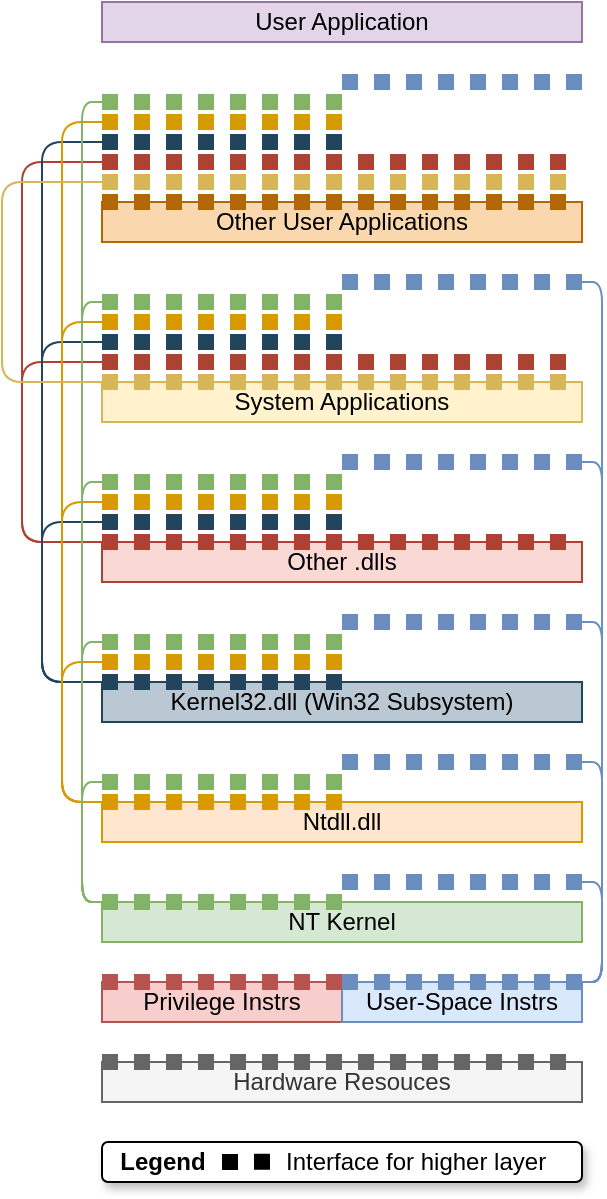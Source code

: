 <mxfile compressed="false" version="13.3.9" type="device">
  <diagram id="SuTt-NehiLuuTij5P4sI" name="Page-1">
    <mxGraphModel dx="865" dy="1630" grid="1" gridSize="10" guides="0" tooltips="1" connect="0" arrows="0" fold="1" page="1" pageScale="1" pageWidth="850" pageHeight="1100" math="0" shadow="0">
      <root>
        <mxCell id="0" />
        <mxCell id="1" parent="0" />
        <mxCell id="2WuyQpKn6ZRK7S6kR3wH-21" value="" style="endArrow=none;dashed=1;html=1;strokeWidth=8;dashPattern=1 1;fillColor=#dae8fc;strokeColor=#6c8ebf;" parent="1" edge="1">
          <mxGeometry width="50" height="50" relative="1" as="geometry">
            <mxPoint x="200" y="120" as="sourcePoint" />
            <mxPoint x="320" y="120" as="targetPoint" />
          </mxGeometry>
        </mxCell>
        <mxCell id="2WuyQpKn6ZRK7S6kR3wH-23" value="" style="endArrow=none;dashed=1;html=1;strokeWidth=8;dashPattern=1 1;fillColor=#d5e8d4;strokeColor=#82b366;" parent="1" edge="1">
          <mxGeometry width="50" height="50" relative="1" as="geometry">
            <mxPoint x="80" y="130" as="sourcePoint" />
            <mxPoint x="200" y="130" as="targetPoint" />
          </mxGeometry>
        </mxCell>
        <mxCell id="2WuyQpKn6ZRK7S6kR3wH-25" value="" style="endArrow=none;dashed=1;html=1;strokeWidth=8;dashPattern=1 1;fillColor=#ffe6cc;strokeColor=#d79b00;" parent="1" edge="1">
          <mxGeometry width="50" height="50" relative="1" as="geometry">
            <mxPoint x="80" y="140" as="sourcePoint" />
            <mxPoint x="200" y="140" as="targetPoint" />
          </mxGeometry>
        </mxCell>
        <mxCell id="2WuyQpKn6ZRK7S6kR3wH-27" value="" style="endArrow=none;dashed=1;html=1;strokeWidth=8;dashPattern=1 1;fillColor=#bac8d3;strokeColor=#23445d;" parent="1" edge="1">
          <mxGeometry width="50" height="50" relative="1" as="geometry">
            <mxPoint x="80" y="150" as="sourcePoint" />
            <mxPoint x="200" y="150" as="targetPoint" />
          </mxGeometry>
        </mxCell>
        <mxCell id="2WuyQpKn6ZRK7S6kR3wH-29" value="" style="endArrow=none;dashed=1;html=1;strokeWidth=8;dashPattern=1 1;fillColor=#fad9d5;strokeColor=#ae4132;" parent="1" edge="1">
          <mxGeometry width="50" height="50" relative="1" as="geometry">
            <mxPoint x="80" y="160" as="sourcePoint" />
            <mxPoint x="320" y="160" as="targetPoint" />
          </mxGeometry>
        </mxCell>
        <mxCell id="2WuyQpKn6ZRK7S6kR3wH-13" value="" style="endArrow=none;dashed=1;html=1;strokeWidth=8;dashPattern=1 1;fillColor=#dae8fc;strokeColor=#6c8ebf;" parent="1" edge="1">
          <mxGeometry width="50" height="50" relative="1" as="geometry">
            <mxPoint x="200" y="210" as="sourcePoint" />
            <mxPoint x="320" y="210" as="targetPoint" />
          </mxGeometry>
        </mxCell>
        <mxCell id="2WuyQpKn6ZRK7S6kR3wH-15" value="" style="endArrow=none;dashed=1;html=1;strokeWidth=8;dashPattern=1 1;fillColor=#d5e8d4;strokeColor=#82b366;" parent="1" edge="1">
          <mxGeometry width="50" height="50" relative="1" as="geometry">
            <mxPoint x="80" y="220" as="sourcePoint" />
            <mxPoint x="200" y="220" as="targetPoint" />
          </mxGeometry>
        </mxCell>
        <mxCell id="2WuyQpKn6ZRK7S6kR3wH-17" value="" style="endArrow=none;dashed=1;html=1;strokeWidth=8;dashPattern=1 1;fillColor=#ffe6cc;strokeColor=#d79b00;" parent="1" edge="1">
          <mxGeometry width="50" height="50" relative="1" as="geometry">
            <mxPoint x="80" y="230" as="sourcePoint" />
            <mxPoint x="200" y="230" as="targetPoint" />
          </mxGeometry>
        </mxCell>
        <mxCell id="2WuyQpKn6ZRK7S6kR3wH-19" value="" style="endArrow=none;dashed=1;html=1;strokeWidth=8;dashPattern=1 1;fillColor=#bac8d3;strokeColor=#23445d;" parent="1" edge="1">
          <mxGeometry width="50" height="50" relative="1" as="geometry">
            <mxPoint x="80" y="240" as="sourcePoint" />
            <mxPoint x="200" y="240" as="targetPoint" />
          </mxGeometry>
        </mxCell>
        <mxCell id="2WuyQpKn6ZRK7S6kR3wH-5" value="" style="endArrow=none;dashed=1;html=1;strokeWidth=8;dashPattern=1 1;fillColor=#dae8fc;strokeColor=#6c8ebf;" parent="1" edge="1">
          <mxGeometry width="50" height="50" relative="1" as="geometry">
            <mxPoint x="200" y="290" as="sourcePoint" />
            <mxPoint x="320" y="290" as="targetPoint" />
          </mxGeometry>
        </mxCell>
        <mxCell id="2WuyQpKn6ZRK7S6kR3wH-7" value="" style="endArrow=none;dashed=1;html=1;strokeWidth=8;dashPattern=1 1;fillColor=#d5e8d4;strokeColor=#82b366;" parent="1" edge="1">
          <mxGeometry width="50" height="50" relative="1" as="geometry">
            <mxPoint x="80" y="300" as="sourcePoint" />
            <mxPoint x="200" y="300" as="targetPoint" />
          </mxGeometry>
        </mxCell>
        <mxCell id="2WuyQpKn6ZRK7S6kR3wH-9" value="" style="endArrow=none;dashed=1;html=1;strokeWidth=8;dashPattern=1 1;fillColor=#ffe6cc;strokeColor=#d79b00;" parent="1" edge="1">
          <mxGeometry width="50" height="50" relative="1" as="geometry">
            <mxPoint x="80" y="310" as="sourcePoint" />
            <mxPoint x="200" y="310" as="targetPoint" />
          </mxGeometry>
        </mxCell>
        <mxCell id="rswDAVN-zbumqpKh8glA-41" value="" style="rounded=1;whiteSpace=wrap;html=1;shadow=1;" parent="1" vertex="1">
          <mxGeometry x="80" y="550" width="240" height="20" as="geometry" />
        </mxCell>
        <mxCell id="rswDAVN-zbumqpKh8glA-23" value="" style="endArrow=none;dashed=1;html=1;strokeWidth=8;dashPattern=1 1;fillColor=#dae8fc;strokeColor=#6c8ebf;" parent="1" edge="1">
          <mxGeometry width="50" height="50" relative="1" as="geometry">
            <mxPoint x="200" y="360" as="sourcePoint" />
            <mxPoint x="320" y="360" as="targetPoint" />
          </mxGeometry>
        </mxCell>
        <mxCell id="rswDAVN-zbumqpKh8glA-25" value="" style="endArrow=none;dashed=1;html=1;strokeWidth=8;dashPattern=1 1;fillColor=#d5e8d4;strokeColor=#82b366;" parent="1" edge="1">
          <mxGeometry width="50" height="50" relative="1" as="geometry">
            <mxPoint x="80" y="370" as="sourcePoint" />
            <mxPoint x="200" y="370" as="targetPoint" />
          </mxGeometry>
        </mxCell>
        <mxCell id="rswDAVN-zbumqpKh8glA-19" value="" style="endArrow=none;dashed=1;html=1;strokeWidth=8;dashPattern=1 1;fillColor=#dae8fc;strokeColor=#6c8ebf;" parent="1" edge="1">
          <mxGeometry width="50" height="50" relative="1" as="geometry">
            <mxPoint x="200" y="420" as="sourcePoint" />
            <mxPoint x="320" y="420" as="targetPoint" />
          </mxGeometry>
        </mxCell>
        <mxCell id="rswDAVN-zbumqpKh8glA-1" value="Hardware Resouces" style="rounded=0;whiteSpace=wrap;html=1;fillColor=#f5f5f5;strokeColor=#666666;fontColor=#333333;" parent="1" vertex="1">
          <mxGeometry x="80" y="510" width="240" height="20" as="geometry" />
        </mxCell>
        <mxCell id="rswDAVN-zbumqpKh8glA-2" value="Privilege Instrs" style="rounded=0;whiteSpace=wrap;html=1;fillColor=#f8cecc;strokeColor=#b85450;" parent="1" vertex="1">
          <mxGeometry x="80" y="470" width="120" height="20" as="geometry" />
        </mxCell>
        <mxCell id="rswDAVN-zbumqpKh8glA-3" value="User-Space Instrs" style="rounded=0;whiteSpace=wrap;html=1;fillColor=#dae8fc;strokeColor=#6c8ebf;" parent="1" vertex="1">
          <mxGeometry x="200" y="470" width="120" height="20" as="geometry" />
        </mxCell>
        <mxCell id="rswDAVN-zbumqpKh8glA-4" value="" style="endArrow=none;dashed=1;html=1;strokeWidth=8;dashPattern=1 1;fillColor=#f5f5f5;strokeColor=#666666;" parent="1" edge="1">
          <mxGeometry width="50" height="50" relative="1" as="geometry">
            <mxPoint x="80" y="510" as="sourcePoint" />
            <mxPoint x="320" y="510" as="targetPoint" />
          </mxGeometry>
        </mxCell>
        <mxCell id="rswDAVN-zbumqpKh8glA-7" value="NT Kernel" style="rounded=0;whiteSpace=wrap;html=1;fillColor=#d5e8d4;strokeColor=#82b366;" parent="1" vertex="1">
          <mxGeometry x="80" y="430" width="240" height="20" as="geometry" />
        </mxCell>
        <mxCell id="rswDAVN-zbumqpKh8glA-8" value="" style="endArrow=none;dashed=1;html=1;strokeWidth=8;dashPattern=1 1;fillColor=#f8cecc;strokeColor=#b85450;" parent="1" edge="1">
          <mxGeometry width="50" height="50" relative="1" as="geometry">
            <mxPoint x="80" y="470" as="sourcePoint" />
            <mxPoint x="200" y="470" as="targetPoint" />
          </mxGeometry>
        </mxCell>
        <mxCell id="rswDAVN-zbumqpKh8glA-9" value="" style="endArrow=none;dashed=1;html=1;strokeWidth=8;dashPattern=1 1;fillColor=#dae8fc;strokeColor=#6c8ebf;" parent="1" edge="1">
          <mxGeometry width="50" height="50" relative="1" as="geometry">
            <mxPoint x="200" y="470" as="sourcePoint" />
            <mxPoint x="320" y="470" as="targetPoint" />
          </mxGeometry>
        </mxCell>
        <mxCell id="rswDAVN-zbumqpKh8glA-17" value="" style="endArrow=none;dashed=1;html=1;strokeWidth=8;dashPattern=1 1;fillColor=#d5e8d4;strokeColor=#82b366;" parent="1" edge="1">
          <mxGeometry width="50" height="50" relative="1" as="geometry">
            <mxPoint x="80" y="430" as="sourcePoint" />
            <mxPoint x="200" y="430" as="targetPoint" />
          </mxGeometry>
        </mxCell>
        <mxCell id="rswDAVN-zbumqpKh8glA-20" value="Ntdll.dll" style="rounded=0;whiteSpace=wrap;html=1;fillColor=#ffe6cc;strokeColor=#d79b00;" parent="1" vertex="1">
          <mxGeometry x="80" y="380" width="240" height="20" as="geometry" />
        </mxCell>
        <mxCell id="rswDAVN-zbumqpKh8glA-21" value="" style="endArrow=none;dashed=1;html=1;strokeWidth=8;dashPattern=1 1;fillColor=#ffe6cc;strokeColor=#d79b00;" parent="1" edge="1">
          <mxGeometry width="50" height="50" relative="1" as="geometry">
            <mxPoint x="80" y="380" as="sourcePoint" />
            <mxPoint x="200" y="380" as="targetPoint" />
          </mxGeometry>
        </mxCell>
        <mxCell id="rswDAVN-zbumqpKh8glA-26" value="System Applications" style="rounded=0;whiteSpace=wrap;html=1;fillColor=#fff2cc;strokeColor=#d6b656;" parent="1" vertex="1">
          <mxGeometry x="80" y="170" width="240" height="20" as="geometry" />
        </mxCell>
        <mxCell id="rswDAVN-zbumqpKh8glA-34" value="User Application" style="rounded=0;whiteSpace=wrap;html=1;fillColor=#e1d5e7;strokeColor=#9673a6;" parent="1" vertex="1">
          <mxGeometry x="80" y="-20" width="240" height="20" as="geometry" />
        </mxCell>
        <mxCell id="rswDAVN-zbumqpKh8glA-37" value="&lt;b&gt;Legend&lt;/b&gt;" style="text;html=1;align=center;verticalAlign=middle;resizable=0;points=[];autosize=1;" parent="1" vertex="1">
          <mxGeometry x="80" y="550" width="60" height="20" as="geometry" />
        </mxCell>
        <mxCell id="rswDAVN-zbumqpKh8glA-38" value="" style="endArrow=none;dashed=1;html=1;strokeWidth=8;dashPattern=1 1;entryX=0.003;entryY=0.493;entryDx=0;entryDy=0;entryPerimeter=0;" parent="1" target="rswDAVN-zbumqpKh8glA-39" edge="1">
          <mxGeometry width="50" height="50" relative="1" as="geometry">
            <mxPoint x="140.0" y="560" as="sourcePoint" />
            <mxPoint x="160" y="560" as="targetPoint" />
          </mxGeometry>
        </mxCell>
        <mxCell id="rswDAVN-zbumqpKh8glA-39" value="Interface for higher layer" style="text;html=1;align=left;verticalAlign=middle;resizable=0;points=[];autosize=1;" parent="1" vertex="1">
          <mxGeometry x="170" y="550" width="150" height="20" as="geometry" />
        </mxCell>
        <mxCell id="2WuyQpKn6ZRK7S6kR3wH-2" value="Kernel32.dll (Win32 Subsystem)" style="rounded=0;whiteSpace=wrap;html=1;fillColor=#bac8d3;strokeColor=#23445d;" parent="1" vertex="1">
          <mxGeometry x="80" y="320" width="240" height="20" as="geometry" />
        </mxCell>
        <mxCell id="2WuyQpKn6ZRK7S6kR3wH-3" value="" style="endArrow=none;dashed=1;html=1;strokeWidth=8;dashPattern=1 1;fillColor=#bac8d3;strokeColor=#23445d;" parent="1" edge="1">
          <mxGeometry width="50" height="50" relative="1" as="geometry">
            <mxPoint x="80" y="320" as="sourcePoint" />
            <mxPoint x="200" y="320" as="targetPoint" />
          </mxGeometry>
        </mxCell>
        <mxCell id="2WuyQpKn6ZRK7S6kR3wH-10" value="Other .dlls" style="rounded=0;whiteSpace=wrap;html=1;fillColor=#fad9d5;strokeColor=#ae4132;" parent="1" vertex="1">
          <mxGeometry x="80" y="250" width="240" height="20" as="geometry" />
        </mxCell>
        <mxCell id="2WuyQpKn6ZRK7S6kR3wH-11" value="" style="endArrow=none;dashed=1;html=1;strokeWidth=8;dashPattern=1 1;fillColor=#fad9d5;strokeColor=#ae4132;" parent="1" edge="1">
          <mxGeometry width="50" height="50" relative="1" as="geometry">
            <mxPoint x="80" y="250" as="sourcePoint" />
            <mxPoint x="320" y="250" as="targetPoint" />
          </mxGeometry>
        </mxCell>
        <mxCell id="2WuyQpKn6ZRK7S6kR3wH-30" value="" style="endArrow=none;dashed=1;html=1;strokeWidth=8;dashPattern=1 1;fillColor=#fff2cc;strokeColor=#d6b656;" parent="1" edge="1">
          <mxGeometry width="50" height="50" relative="1" as="geometry">
            <mxPoint x="80" y="170" as="sourcePoint" />
            <mxPoint x="320" y="170" as="targetPoint" />
          </mxGeometry>
        </mxCell>
        <mxCell id="dmbiS7PBv-JXgTojx30--2" value="" style="endArrow=none;html=1;strokeWidth=1;exitX=1;exitY=0;exitDx=0;exitDy=0;fillColor=#dae8fc;strokeColor=#6c8ebf;" parent="1" source="rswDAVN-zbumqpKh8glA-3" edge="1">
          <mxGeometry width="50" height="50" relative="1" as="geometry">
            <mxPoint x="380" y="470" as="sourcePoint" />
            <mxPoint x="320" y="420" as="targetPoint" />
            <Array as="points">
              <mxPoint x="330" y="470" />
              <mxPoint x="330" y="420" />
            </Array>
          </mxGeometry>
        </mxCell>
        <mxCell id="dmbiS7PBv-JXgTojx30--3" value="" style="endArrow=none;html=1;strokeWidth=1;exitX=1;exitY=0;exitDx=0;exitDy=0;fillColor=#dae8fc;strokeColor=#6c8ebf;" parent="1" edge="1">
          <mxGeometry width="50" height="50" relative="1" as="geometry">
            <mxPoint x="320" y="470" as="sourcePoint" />
            <mxPoint x="320" y="360" as="targetPoint" />
            <Array as="points">
              <mxPoint x="330" y="470" />
              <mxPoint x="330" y="360" />
            </Array>
          </mxGeometry>
        </mxCell>
        <mxCell id="dmbiS7PBv-JXgTojx30--4" value="" style="endArrow=none;html=1;strokeWidth=1;exitX=1;exitY=0;exitDx=0;exitDy=0;fillColor=#dae8fc;strokeColor=#6c8ebf;" parent="1" edge="1">
          <mxGeometry width="50" height="50" relative="1" as="geometry">
            <mxPoint x="320" y="470" as="sourcePoint" />
            <mxPoint x="320" y="290" as="targetPoint" />
            <Array as="points">
              <mxPoint x="330" y="470" />
              <mxPoint x="330" y="290" />
            </Array>
          </mxGeometry>
        </mxCell>
        <mxCell id="dmbiS7PBv-JXgTojx30--5" value="" style="endArrow=none;html=1;strokeWidth=1;fillColor=#dae8fc;strokeColor=#6c8ebf;" parent="1" edge="1">
          <mxGeometry width="50" height="50" relative="1" as="geometry">
            <mxPoint x="320" y="470" as="sourcePoint" />
            <mxPoint x="320" y="210" as="targetPoint" />
            <Array as="points">
              <mxPoint x="330" y="470" />
              <mxPoint x="330" y="210" />
            </Array>
          </mxGeometry>
        </mxCell>
        <mxCell id="dmbiS7PBv-JXgTojx30--6" value="" style="endArrow=none;html=1;strokeWidth=1;fillColor=#dae8fc;strokeColor=#6c8ebf;" parent="1" edge="1">
          <mxGeometry width="50" height="50" relative="1" as="geometry">
            <mxPoint x="320" y="470" as="sourcePoint" />
            <mxPoint x="320" y="120" as="targetPoint" />
            <Array as="points">
              <mxPoint x="330" y="470" />
              <mxPoint x="330" y="120" />
            </Array>
          </mxGeometry>
        </mxCell>
        <mxCell id="dmbiS7PBv-JXgTojx30--7" value="" style="endArrow=none;html=1;strokeWidth=1;fillColor=#d5e8d4;strokeColor=#82b366;" parent="1" edge="1">
          <mxGeometry width="50" height="50" relative="1" as="geometry">
            <mxPoint x="80" y="430" as="sourcePoint" />
            <mxPoint x="80" y="130" as="targetPoint" />
            <Array as="points">
              <mxPoint x="70" y="430" />
              <mxPoint x="70" y="130" />
            </Array>
          </mxGeometry>
        </mxCell>
        <mxCell id="dmbiS7PBv-JXgTojx30--8" value="" style="endArrow=none;html=1;strokeWidth=1;fillColor=#d5e8d4;strokeColor=#82b366;" parent="1" edge="1">
          <mxGeometry width="50" height="50" relative="1" as="geometry">
            <mxPoint x="80" y="430" as="sourcePoint" />
            <mxPoint x="80" y="220" as="targetPoint" />
            <Array as="points">
              <mxPoint x="70" y="430" />
              <mxPoint x="70" y="220" />
            </Array>
          </mxGeometry>
        </mxCell>
        <mxCell id="dmbiS7PBv-JXgTojx30--9" value="" style="endArrow=none;html=1;strokeWidth=1;fillColor=#d5e8d4;strokeColor=#82b366;" parent="1" edge="1">
          <mxGeometry width="50" height="50" relative="1" as="geometry">
            <mxPoint x="80" y="430" as="sourcePoint" />
            <mxPoint x="80" y="300" as="targetPoint" />
            <Array as="points">
              <mxPoint x="70" y="430" />
              <mxPoint x="70" y="300" />
            </Array>
          </mxGeometry>
        </mxCell>
        <mxCell id="dmbiS7PBv-JXgTojx30--10" value="" style="endArrow=none;html=1;strokeWidth=1;fillColor=#d5e8d4;strokeColor=#82b366;" parent="1" edge="1">
          <mxGeometry width="50" height="50" relative="1" as="geometry">
            <mxPoint x="80" y="430" as="sourcePoint" />
            <mxPoint x="80" y="370" as="targetPoint" />
            <Array as="points">
              <mxPoint x="70" y="430" />
              <mxPoint x="70" y="370" />
            </Array>
          </mxGeometry>
        </mxCell>
        <mxCell id="dmbiS7PBv-JXgTojx30--11" value="" style="endArrow=none;html=1;strokeWidth=1;fillColor=#ffe6cc;strokeColor=#d79b00;" parent="1" edge="1">
          <mxGeometry width="50" height="50" relative="1" as="geometry">
            <mxPoint x="80" y="380" as="sourcePoint" />
            <mxPoint x="80" y="310" as="targetPoint" />
            <Array as="points">
              <mxPoint x="60" y="380" />
              <mxPoint x="60" y="310" />
            </Array>
          </mxGeometry>
        </mxCell>
        <mxCell id="dmbiS7PBv-JXgTojx30--12" value="" style="endArrow=none;html=1;strokeWidth=1;fillColor=#ffe6cc;strokeColor=#d79b00;" parent="1" edge="1">
          <mxGeometry width="50" height="50" relative="1" as="geometry">
            <mxPoint x="80" y="380" as="sourcePoint" />
            <mxPoint x="80" y="230" as="targetPoint" />
            <Array as="points">
              <mxPoint x="60" y="380" />
              <mxPoint x="60" y="230" />
            </Array>
          </mxGeometry>
        </mxCell>
        <mxCell id="dmbiS7PBv-JXgTojx30--13" value="" style="endArrow=none;html=1;strokeWidth=1;fillColor=#ffe6cc;strokeColor=#d79b00;" parent="1" edge="1">
          <mxGeometry width="50" height="50" relative="1" as="geometry">
            <mxPoint x="80" y="380" as="sourcePoint" />
            <mxPoint x="80" y="140" as="targetPoint" />
            <Array as="points">
              <mxPoint x="60" y="380" />
              <mxPoint x="60" y="140" />
            </Array>
          </mxGeometry>
        </mxCell>
        <mxCell id="dmbiS7PBv-JXgTojx30--14" value="" style="endArrow=none;html=1;strokeWidth=1;fillColor=#bac8d3;strokeColor=#23445d;" parent="1" edge="1">
          <mxGeometry width="50" height="50" relative="1" as="geometry">
            <mxPoint x="80" y="320" as="sourcePoint" />
            <mxPoint x="80" y="240" as="targetPoint" />
            <Array as="points">
              <mxPoint x="50" y="320" />
              <mxPoint x="50" y="240" />
            </Array>
          </mxGeometry>
        </mxCell>
        <mxCell id="dmbiS7PBv-JXgTojx30--15" value="" style="endArrow=none;html=1;strokeWidth=1;fillColor=#bac8d3;strokeColor=#23445d;" parent="1" edge="1">
          <mxGeometry width="50" height="50" relative="1" as="geometry">
            <mxPoint x="80" y="320" as="sourcePoint" />
            <mxPoint x="80" y="150" as="targetPoint" />
            <Array as="points">
              <mxPoint x="50" y="320" />
              <mxPoint x="50" y="150" />
            </Array>
          </mxGeometry>
        </mxCell>
        <mxCell id="dmbiS7PBv-JXgTojx30--16" value="" style="endArrow=none;html=1;strokeWidth=1;fillColor=#fad9d5;strokeColor=#ae4132;" parent="1" edge="1">
          <mxGeometry width="50" height="50" relative="1" as="geometry">
            <mxPoint x="80" y="250" as="sourcePoint" />
            <mxPoint x="80" y="160" as="targetPoint" />
            <Array as="points">
              <mxPoint x="40" y="250" />
              <mxPoint x="40" y="160" />
            </Array>
          </mxGeometry>
        </mxCell>
        <mxCell id="2ptb5Eo-vGoqGsbXAj4R-1" value="Other User Applications" style="rounded=0;whiteSpace=wrap;html=1;fillColor=#fad7ac;strokeColor=#b46504;" vertex="1" parent="1">
          <mxGeometry x="80" y="80" width="240" height="20" as="geometry" />
        </mxCell>
        <mxCell id="2ptb5Eo-vGoqGsbXAj4R-2" value="" style="endArrow=none;dashed=1;html=1;strokeWidth=8;dashPattern=1 1;fillColor=#dae8fc;strokeColor=#6c8ebf;" edge="1" parent="1">
          <mxGeometry width="50" height="50" relative="1" as="geometry">
            <mxPoint x="200" y="20" as="sourcePoint" />
            <mxPoint x="320" y="20" as="targetPoint" />
          </mxGeometry>
        </mxCell>
        <mxCell id="2ptb5Eo-vGoqGsbXAj4R-3" value="" style="endArrow=none;dashed=1;html=1;strokeWidth=8;dashPattern=1 1;fillColor=#d5e8d4;strokeColor=#82b366;" edge="1" parent="1">
          <mxGeometry width="50" height="50" relative="1" as="geometry">
            <mxPoint x="80" y="30" as="sourcePoint" />
            <mxPoint x="200" y="30" as="targetPoint" />
          </mxGeometry>
        </mxCell>
        <mxCell id="2ptb5Eo-vGoqGsbXAj4R-4" value="" style="endArrow=none;dashed=1;html=1;strokeWidth=8;dashPattern=1 1;fillColor=#ffe6cc;strokeColor=#d79b00;" edge="1" parent="1">
          <mxGeometry width="50" height="50" relative="1" as="geometry">
            <mxPoint x="80" y="40" as="sourcePoint" />
            <mxPoint x="200" y="40" as="targetPoint" />
          </mxGeometry>
        </mxCell>
        <mxCell id="2ptb5Eo-vGoqGsbXAj4R-5" value="" style="endArrow=none;dashed=1;html=1;strokeWidth=8;dashPattern=1 1;fillColor=#bac8d3;strokeColor=#23445d;" edge="1" parent="1">
          <mxGeometry width="50" height="50" relative="1" as="geometry">
            <mxPoint x="80" y="50" as="sourcePoint" />
            <mxPoint x="200" y="50" as="targetPoint" />
          </mxGeometry>
        </mxCell>
        <mxCell id="2ptb5Eo-vGoqGsbXAj4R-6" value="" style="endArrow=none;dashed=1;html=1;strokeWidth=8;dashPattern=1 1;fillColor=#fad9d5;strokeColor=#ae4132;" edge="1" parent="1">
          <mxGeometry width="50" height="50" relative="1" as="geometry">
            <mxPoint x="80" y="60" as="sourcePoint" />
            <mxPoint x="320" y="60" as="targetPoint" />
          </mxGeometry>
        </mxCell>
        <mxCell id="2ptb5Eo-vGoqGsbXAj4R-7" value="" style="endArrow=none;dashed=1;html=1;strokeWidth=8;dashPattern=1 1;fillColor=#fff2cc;strokeColor=#d6b656;" edge="1" parent="1">
          <mxGeometry width="50" height="50" relative="1" as="geometry">
            <mxPoint x="80" y="70" as="sourcePoint" />
            <mxPoint x="320" y="70" as="targetPoint" />
          </mxGeometry>
        </mxCell>
        <mxCell id="2ptb5Eo-vGoqGsbXAj4R-8" value="" style="endArrow=none;dashed=1;html=1;strokeWidth=8;dashPattern=1 1;fillColor=#fad7ac;strokeColor=#b46504;" edge="1" parent="1">
          <mxGeometry width="50" height="50" relative="1" as="geometry">
            <mxPoint x="80" y="80" as="sourcePoint" />
            <mxPoint x="320" y="80" as="targetPoint" />
          </mxGeometry>
        </mxCell>
        <mxCell id="2ptb5Eo-vGoqGsbXAj4R-9" value="" style="endArrow=none;html=1;strokeWidth=1;fillColor=#fad9d5;strokeColor=#ae4132;" edge="1" parent="1">
          <mxGeometry width="50" height="50" relative="1" as="geometry">
            <mxPoint x="80" y="250" as="sourcePoint" />
            <mxPoint x="80" y="60" as="targetPoint" />
            <Array as="points">
              <mxPoint x="40" y="250" />
              <mxPoint x="40" y="60" />
            </Array>
          </mxGeometry>
        </mxCell>
        <mxCell id="2ptb5Eo-vGoqGsbXAj4R-10" value="" style="endArrow=none;html=1;strokeWidth=1;fillColor=#bac8d3;strokeColor=#23445d;" edge="1" parent="1">
          <mxGeometry width="50" height="50" relative="1" as="geometry">
            <mxPoint x="80" y="320" as="sourcePoint" />
            <mxPoint x="80" y="50" as="targetPoint" />
            <Array as="points">
              <mxPoint x="50" y="320" />
              <mxPoint x="50" y="50" />
            </Array>
          </mxGeometry>
        </mxCell>
        <mxCell id="2ptb5Eo-vGoqGsbXAj4R-11" value="" style="endArrow=none;html=1;strokeWidth=1;fillColor=#ffe6cc;strokeColor=#d79b00;" edge="1" parent="1">
          <mxGeometry width="50" height="50" relative="1" as="geometry">
            <mxPoint x="80" y="380" as="sourcePoint" />
            <mxPoint x="80" y="40" as="targetPoint" />
            <Array as="points">
              <mxPoint x="60" y="380" />
              <mxPoint x="60" y="40" />
            </Array>
          </mxGeometry>
        </mxCell>
        <mxCell id="2ptb5Eo-vGoqGsbXAj4R-12" value="" style="endArrow=none;html=1;strokeWidth=1;fillColor=#d5e8d4;strokeColor=#82b366;" edge="1" parent="1">
          <mxGeometry width="50" height="50" relative="1" as="geometry">
            <mxPoint x="80" y="430" as="sourcePoint" />
            <mxPoint x="80" y="30" as="targetPoint" />
            <Array as="points">
              <mxPoint x="70" y="430" />
              <mxPoint x="70" y="30" />
            </Array>
          </mxGeometry>
        </mxCell>
        <mxCell id="2ptb5Eo-vGoqGsbXAj4R-13" value="" style="endArrow=none;html=1;strokeWidth=1;fillColor=#fff2cc;strokeColor=#d6b656;" edge="1" parent="1">
          <mxGeometry width="50" height="50" relative="1" as="geometry">
            <mxPoint x="80" y="170" as="sourcePoint" />
            <mxPoint x="80" y="70" as="targetPoint" />
            <Array as="points">
              <mxPoint x="30" y="170" />
              <mxPoint x="30" y="70" />
            </Array>
          </mxGeometry>
        </mxCell>
      </root>
    </mxGraphModel>
  </diagram>
</mxfile>
